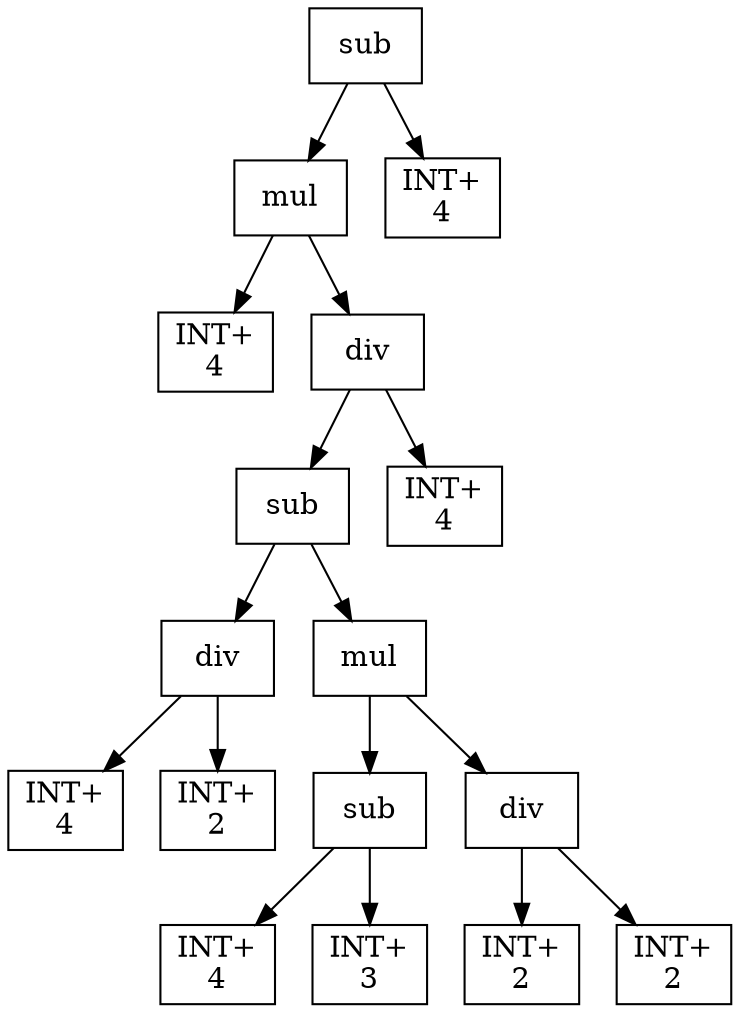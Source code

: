 digraph expr {
  node [shape=box];
  n1 [label="sub"];
  n2 [label="mul"];
  n3 [label="INT+\n4"];
  n4 [label="div"];
  n5 [label="sub"];
  n6 [label="div"];
  n7 [label="INT+\n4"];
  n8 [label="INT+\n2"];
  n6 -> n7;
  n6 -> n8;
  n9 [label="mul"];
  n10 [label="sub"];
  n11 [label="INT+\n4"];
  n12 [label="INT+\n3"];
  n10 -> n11;
  n10 -> n12;
  n13 [label="div"];
  n14 [label="INT+\n2"];
  n15 [label="INT+\n2"];
  n13 -> n14;
  n13 -> n15;
  n9 -> n10;
  n9 -> n13;
  n5 -> n6;
  n5 -> n9;
  n16 [label="INT+\n4"];
  n4 -> n5;
  n4 -> n16;
  n2 -> n3;
  n2 -> n4;
  n17 [label="INT+\n4"];
  n1 -> n2;
  n1 -> n17;
}